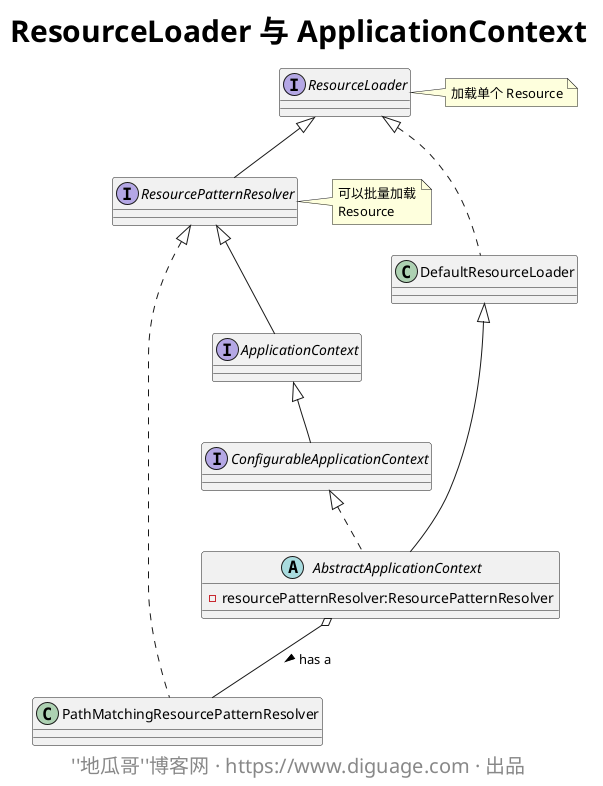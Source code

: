 @startuml

skinparam titleFontSize 30
title **ResourceLoader 与 ApplicationContext**

interface ResourceLoader

note right of ResourceLoader : 加载单个 Resource

class DefaultResourceLoader implements ResourceLoader

interface ResourcePatternResolver extends ResourceLoader

class PathMatchingResourcePatternResolver implements ResourcePatternResolver

note right of ResourcePatternResolver : 可以批量加载\nResource

interface ApplicationContext extends ResourcePatternResolver
interface ConfigurableApplicationContext extends ApplicationContext
abstract class AbstractApplicationContext implements ConfigurableApplicationContext

abstract class AbstractApplicationContext extends DefaultResourceLoader {
    - resourcePatternResolver:ResourcePatternResolver
}

AbstractApplicationContext o-- PathMatchingResourcePatternResolver : has a >

skinparam footerFontSize 20
footer ''地瓜哥''博客网 · https://www.diguage.com · 出品

@enduml